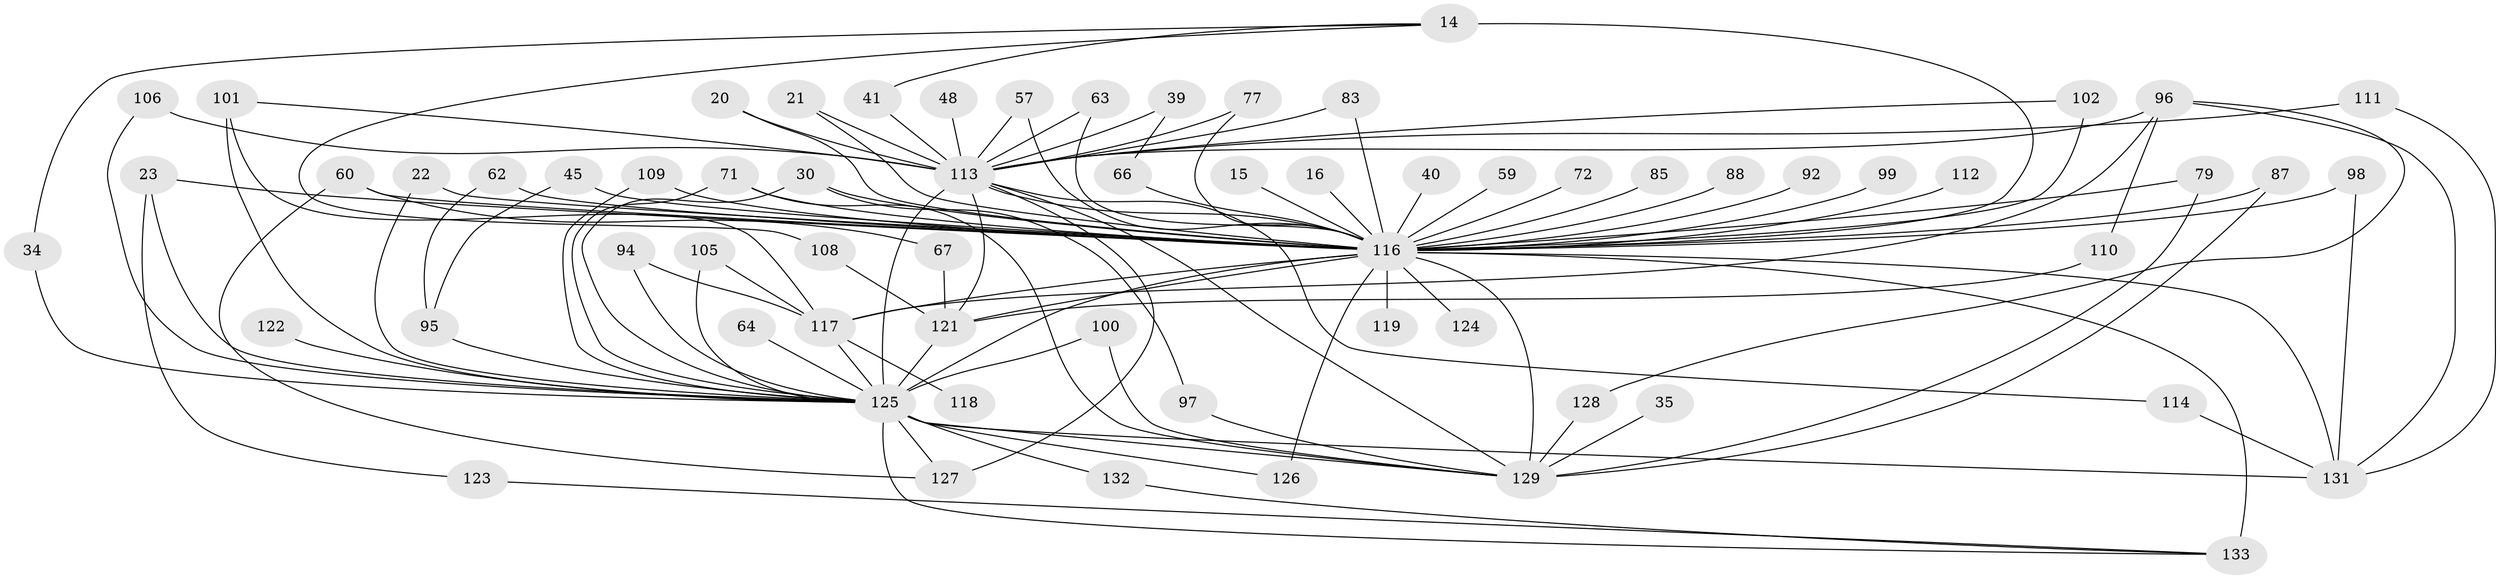 // original degree distribution, {12: 0.015037593984962405, 23: 0.007518796992481203, 20: 0.015037593984962405, 35: 0.007518796992481203, 24: 0.007518796992481203, 25: 0.007518796992481203, 30: 0.015037593984962405, 3: 0.20300751879699247, 6: 0.06015037593984962, 4: 0.09774436090225563, 2: 0.5338345864661654, 7: 0.007518796992481203, 8: 0.015037593984962405, 5: 0.007518796992481203}
// Generated by graph-tools (version 1.1) at 2025/44/03/09/25 04:44:32]
// undirected, 66 vertices, 114 edges
graph export_dot {
graph [start="1"]
  node [color=gray90,style=filled];
  14;
  15;
  16;
  20;
  21;
  22;
  23;
  30;
  34;
  35;
  39;
  40;
  41;
  45;
  48;
  57;
  59;
  60;
  62;
  63;
  64 [super="+53"];
  66;
  67;
  71 [super="+33+29+65"];
  72;
  77;
  79 [super="+18"];
  83;
  85;
  87 [super="+86"];
  88;
  92;
  94;
  95 [super="+38+44"];
  96 [super="+47+52+81+93"];
  97;
  98;
  99;
  100;
  101 [super="+78"];
  102;
  105;
  106 [super="+25"];
  108;
  109 [super="+46"];
  110;
  111;
  112;
  113 [super="+11+3"];
  114;
  116 [super="+76+68+90+61+10"];
  117 [super="+103+58"];
  118;
  119;
  121 [super="+84+74"];
  122;
  123;
  124 [super="+104"];
  125 [super="+115+7"];
  126 [super="+27"];
  127 [super="+80"];
  128;
  129 [super="+9+120+91+73"];
  131 [super="+49+89+130"];
  132;
  133 [super="+82+51"];
  14 -- 34;
  14 -- 41;
  14 -- 108;
  14 -- 116 [weight=3];
  15 -- 116 [weight=2];
  16 -- 116 [weight=2];
  20 -- 113;
  20 -- 116;
  21 -- 113;
  21 -- 116;
  22 -- 125;
  22 -- 116;
  23 -- 123;
  23 -- 125 [weight=2];
  23 -- 116;
  30 -- 97;
  30 -- 125;
  30 -- 116 [weight=2];
  34 -- 125;
  35 -- 129;
  39 -- 66;
  39 -- 113 [weight=2];
  40 -- 116 [weight=2];
  41 -- 113;
  45 -- 95;
  45 -- 116;
  48 -- 113 [weight=2];
  57 -- 113;
  57 -- 116;
  59 -- 116 [weight=2];
  60 -- 67;
  60 -- 127;
  60 -- 116 [weight=2];
  62 -- 95;
  62 -- 116;
  63 -- 113;
  63 -- 116;
  64 -- 125 [weight=2];
  66 -- 116;
  67 -- 121;
  71 -- 116 [weight=7];
  71 -- 125;
  71 -- 129;
  72 -- 116;
  77 -- 113;
  77 -- 116;
  79 -- 129 [weight=2];
  79 -- 116;
  83 -- 113;
  83 -- 116;
  85 -- 116 [weight=2];
  87 -- 129;
  87 -- 116;
  88 -- 116 [weight=2];
  92 -- 116 [weight=2];
  94 -- 117;
  94 -- 125;
  95 -- 125 [weight=5];
  96 -- 110;
  96 -- 131 [weight=2];
  96 -- 113 [weight=3];
  96 -- 117 [weight=3];
  96 -- 128;
  97 -- 129;
  98 -- 131;
  98 -- 116;
  99 -- 116 [weight=2];
  100 -- 125;
  100 -- 129;
  101 -- 113;
  101 -- 117;
  101 -- 125;
  102 -- 113;
  102 -- 116;
  105 -- 117;
  105 -- 125;
  106 -- 113 [weight=2];
  106 -- 125;
  108 -- 121;
  109 -- 125 [weight=2];
  109 -- 116;
  110 -- 121;
  111 -- 113;
  111 -- 131;
  112 -- 116 [weight=2];
  113 -- 129 [weight=6];
  113 -- 114;
  113 -- 127;
  113 -- 121;
  113 -- 125 [weight=6];
  113 -- 116 [weight=7];
  114 -- 131;
  116 -- 129 [weight=16];
  116 -- 119 [weight=2];
  116 -- 133 [weight=5];
  116 -- 125 [weight=10];
  116 -- 131 [weight=2];
  116 -- 117 [weight=5];
  116 -- 121;
  116 -- 124 [weight=3];
  116 -- 126 [weight=2];
  117 -- 118 [weight=2];
  117 -- 125 [weight=2];
  121 -- 125 [weight=5];
  122 -- 125 [weight=2];
  123 -- 133;
  125 -- 129 [weight=6];
  125 -- 131;
  125 -- 132;
  125 -- 133;
  125 -- 126;
  125 -- 127;
  128 -- 129;
  132 -- 133;
}
